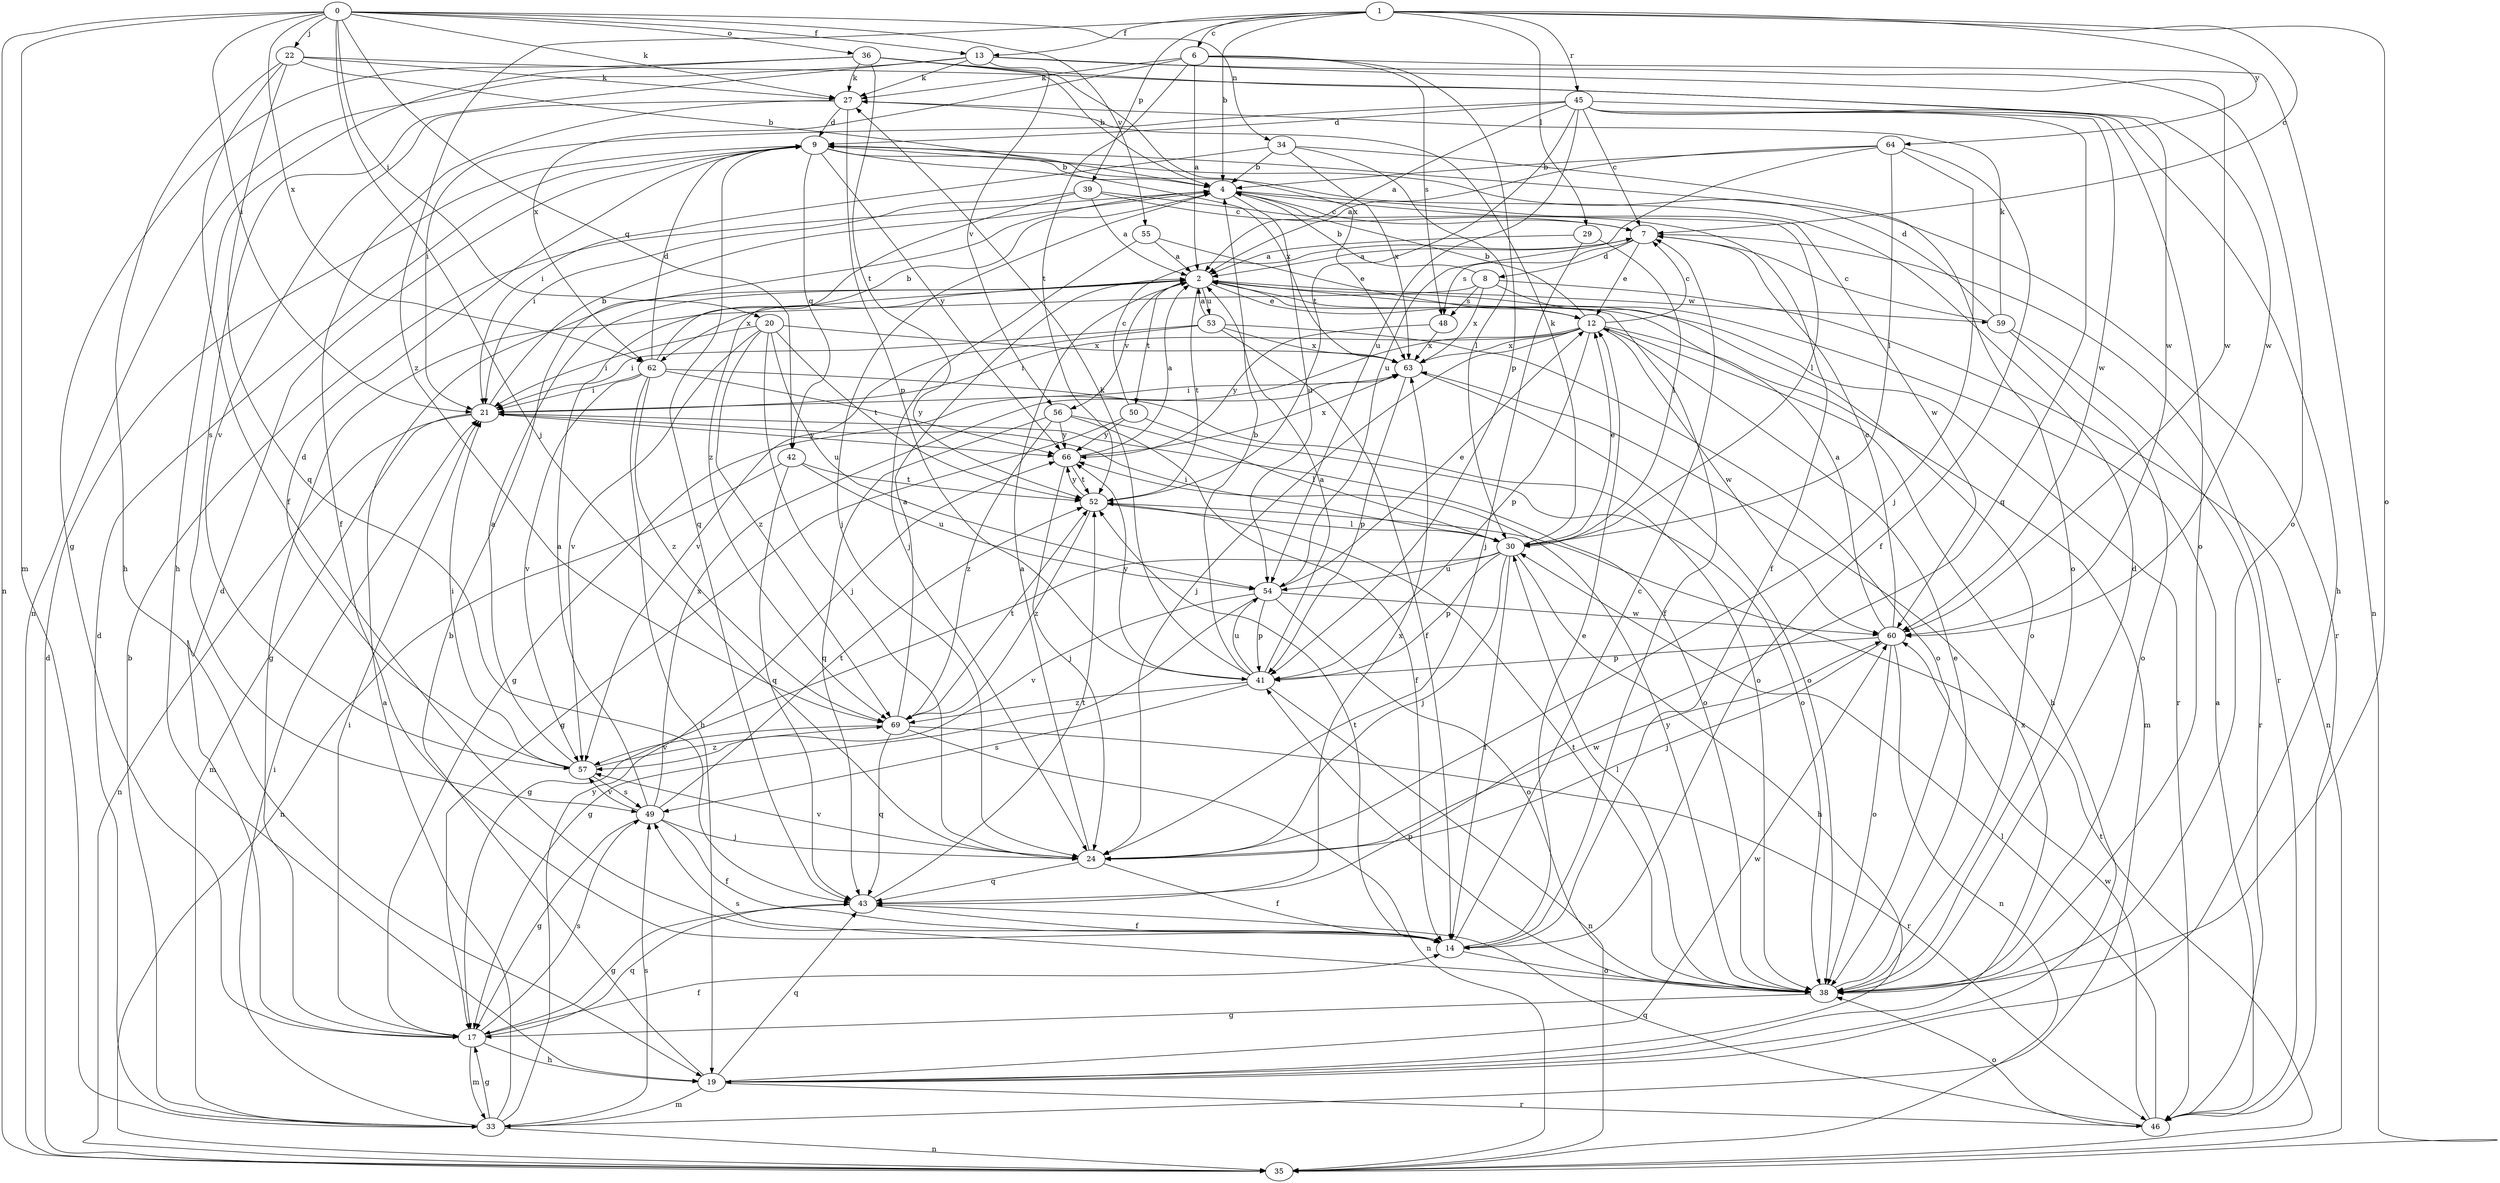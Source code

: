strict digraph  {
0;
1;
2;
4;
6;
7;
8;
9;
12;
13;
14;
17;
19;
20;
21;
22;
24;
27;
29;
30;
33;
34;
35;
36;
38;
39;
41;
42;
43;
45;
46;
48;
49;
50;
52;
53;
54;
55;
56;
57;
59;
60;
62;
63;
64;
66;
69;
0 -> 13  [label=f];
0 -> 20  [label=i];
0 -> 21  [label=i];
0 -> 22  [label=j];
0 -> 24  [label=j];
0 -> 27  [label=k];
0 -> 33  [label=m];
0 -> 34  [label=n];
0 -> 35  [label=n];
0 -> 36  [label=o];
0 -> 42  [label=q];
0 -> 55  [label=v];
0 -> 62  [label=x];
1 -> 4  [label=b];
1 -> 6  [label=c];
1 -> 7  [label=c];
1 -> 13  [label=f];
1 -> 29  [label=l];
1 -> 38  [label=o];
1 -> 39  [label=p];
1 -> 45  [label=r];
1 -> 64  [label=y];
1 -> 69  [label=z];
2 -> 12  [label=e];
2 -> 14  [label=f];
2 -> 46  [label=r];
2 -> 50  [label=t];
2 -> 52  [label=t];
2 -> 53  [label=u];
2 -> 56  [label=v];
2 -> 59  [label=w];
2 -> 62  [label=x];
4 -> 7  [label=c];
4 -> 24  [label=j];
4 -> 30  [label=l];
4 -> 54  [label=u];
4 -> 60  [label=w];
6 -> 2  [label=a];
6 -> 27  [label=k];
6 -> 35  [label=n];
6 -> 41  [label=p];
6 -> 48  [label=s];
6 -> 52  [label=t];
6 -> 62  [label=x];
7 -> 2  [label=a];
7 -> 8  [label=d];
7 -> 12  [label=e];
7 -> 46  [label=r];
7 -> 48  [label=s];
8 -> 4  [label=b];
8 -> 17  [label=g];
8 -> 35  [label=n];
8 -> 38  [label=o];
8 -> 48  [label=s];
8 -> 63  [label=x];
9 -> 4  [label=b];
9 -> 42  [label=q];
9 -> 43  [label=q];
9 -> 46  [label=r];
9 -> 63  [label=x];
9 -> 66  [label=y];
12 -> 4  [label=b];
12 -> 7  [label=c];
12 -> 17  [label=g];
12 -> 19  [label=h];
12 -> 21  [label=i];
12 -> 24  [label=j];
12 -> 33  [label=m];
12 -> 41  [label=p];
12 -> 60  [label=w];
12 -> 63  [label=x];
13 -> 27  [label=k];
13 -> 35  [label=n];
13 -> 38  [label=o];
13 -> 49  [label=s];
13 -> 56  [label=v];
13 -> 60  [label=w];
14 -> 7  [label=c];
14 -> 12  [label=e];
14 -> 38  [label=o];
14 -> 52  [label=t];
17 -> 9  [label=d];
17 -> 14  [label=f];
17 -> 19  [label=h];
17 -> 21  [label=i];
17 -> 33  [label=m];
17 -> 43  [label=q];
17 -> 49  [label=s];
19 -> 4  [label=b];
19 -> 33  [label=m];
19 -> 43  [label=q];
19 -> 46  [label=r];
19 -> 60  [label=w];
19 -> 63  [label=x];
20 -> 21  [label=i];
20 -> 24  [label=j];
20 -> 52  [label=t];
20 -> 54  [label=u];
20 -> 57  [label=v];
20 -> 63  [label=x];
20 -> 69  [label=z];
21 -> 4  [label=b];
21 -> 33  [label=m];
21 -> 35  [label=n];
21 -> 38  [label=o];
21 -> 66  [label=y];
22 -> 4  [label=b];
22 -> 14  [label=f];
22 -> 19  [label=h];
22 -> 27  [label=k];
22 -> 43  [label=q];
22 -> 60  [label=w];
24 -> 2  [label=a];
24 -> 14  [label=f];
24 -> 43  [label=q];
24 -> 57  [label=v];
24 -> 60  [label=w];
27 -> 9  [label=d];
27 -> 14  [label=f];
27 -> 41  [label=p];
27 -> 57  [label=v];
29 -> 2  [label=a];
29 -> 24  [label=j];
29 -> 30  [label=l];
30 -> 12  [label=e];
30 -> 14  [label=f];
30 -> 17  [label=g];
30 -> 19  [label=h];
30 -> 21  [label=i];
30 -> 24  [label=j];
30 -> 27  [label=k];
30 -> 41  [label=p];
30 -> 54  [label=u];
33 -> 2  [label=a];
33 -> 4  [label=b];
33 -> 9  [label=d];
33 -> 17  [label=g];
33 -> 21  [label=i];
33 -> 35  [label=n];
33 -> 49  [label=s];
33 -> 66  [label=y];
34 -> 4  [label=b];
34 -> 21  [label=i];
34 -> 30  [label=l];
34 -> 38  [label=o];
34 -> 63  [label=x];
35 -> 9  [label=d];
35 -> 52  [label=t];
36 -> 4  [label=b];
36 -> 17  [label=g];
36 -> 19  [label=h];
36 -> 27  [label=k];
36 -> 52  [label=t];
36 -> 60  [label=w];
36 -> 63  [label=x];
38 -> 9  [label=d];
38 -> 12  [label=e];
38 -> 17  [label=g];
38 -> 30  [label=l];
38 -> 41  [label=p];
38 -> 49  [label=s];
38 -> 52  [label=t];
38 -> 66  [label=y];
39 -> 2  [label=a];
39 -> 7  [label=c];
39 -> 14  [label=f];
39 -> 21  [label=i];
39 -> 69  [label=z];
41 -> 2  [label=a];
41 -> 4  [label=b];
41 -> 27  [label=k];
41 -> 35  [label=n];
41 -> 49  [label=s];
41 -> 54  [label=u];
41 -> 66  [label=y];
41 -> 69  [label=z];
42 -> 35  [label=n];
42 -> 43  [label=q];
42 -> 52  [label=t];
42 -> 54  [label=u];
43 -> 14  [label=f];
43 -> 17  [label=g];
43 -> 52  [label=t];
43 -> 63  [label=x];
45 -> 2  [label=a];
45 -> 7  [label=c];
45 -> 9  [label=d];
45 -> 19  [label=h];
45 -> 21  [label=i];
45 -> 38  [label=o];
45 -> 43  [label=q];
45 -> 52  [label=t];
45 -> 54  [label=u];
45 -> 60  [label=w];
46 -> 2  [label=a];
46 -> 30  [label=l];
46 -> 38  [label=o];
46 -> 43  [label=q];
46 -> 60  [label=w];
48 -> 63  [label=x];
48 -> 66  [label=y];
49 -> 2  [label=a];
49 -> 14  [label=f];
49 -> 17  [label=g];
49 -> 24  [label=j];
49 -> 52  [label=t];
49 -> 57  [label=v];
49 -> 63  [label=x];
50 -> 7  [label=c];
50 -> 17  [label=g];
50 -> 38  [label=o];
50 -> 66  [label=y];
52 -> 30  [label=l];
52 -> 66  [label=y];
52 -> 69  [label=z];
53 -> 2  [label=a];
53 -> 14  [label=f];
53 -> 21  [label=i];
53 -> 38  [label=o];
53 -> 57  [label=v];
53 -> 63  [label=x];
54 -> 12  [label=e];
54 -> 17  [label=g];
54 -> 38  [label=o];
54 -> 41  [label=p];
54 -> 57  [label=v];
54 -> 60  [label=w];
55 -> 2  [label=a];
55 -> 12  [label=e];
55 -> 24  [label=j];
56 -> 14  [label=f];
56 -> 30  [label=l];
56 -> 43  [label=q];
56 -> 66  [label=y];
56 -> 69  [label=z];
57 -> 2  [label=a];
57 -> 9  [label=d];
57 -> 21  [label=i];
57 -> 49  [label=s];
57 -> 69  [label=z];
59 -> 7  [label=c];
59 -> 9  [label=d];
59 -> 27  [label=k];
59 -> 38  [label=o];
59 -> 46  [label=r];
60 -> 2  [label=a];
60 -> 7  [label=c];
60 -> 24  [label=j];
60 -> 35  [label=n];
60 -> 38  [label=o];
60 -> 41  [label=p];
62 -> 4  [label=b];
62 -> 9  [label=d];
62 -> 19  [label=h];
62 -> 21  [label=i];
62 -> 38  [label=o];
62 -> 57  [label=v];
62 -> 66  [label=y];
62 -> 69  [label=z];
63 -> 21  [label=i];
63 -> 38  [label=o];
63 -> 41  [label=p];
64 -> 2  [label=a];
64 -> 4  [label=b];
64 -> 14  [label=f];
64 -> 24  [label=j];
64 -> 30  [label=l];
64 -> 54  [label=u];
66 -> 2  [label=a];
66 -> 24  [label=j];
66 -> 52  [label=t];
66 -> 63  [label=x];
69 -> 2  [label=a];
69 -> 35  [label=n];
69 -> 43  [label=q];
69 -> 46  [label=r];
69 -> 52  [label=t];
69 -> 57  [label=v];
}
